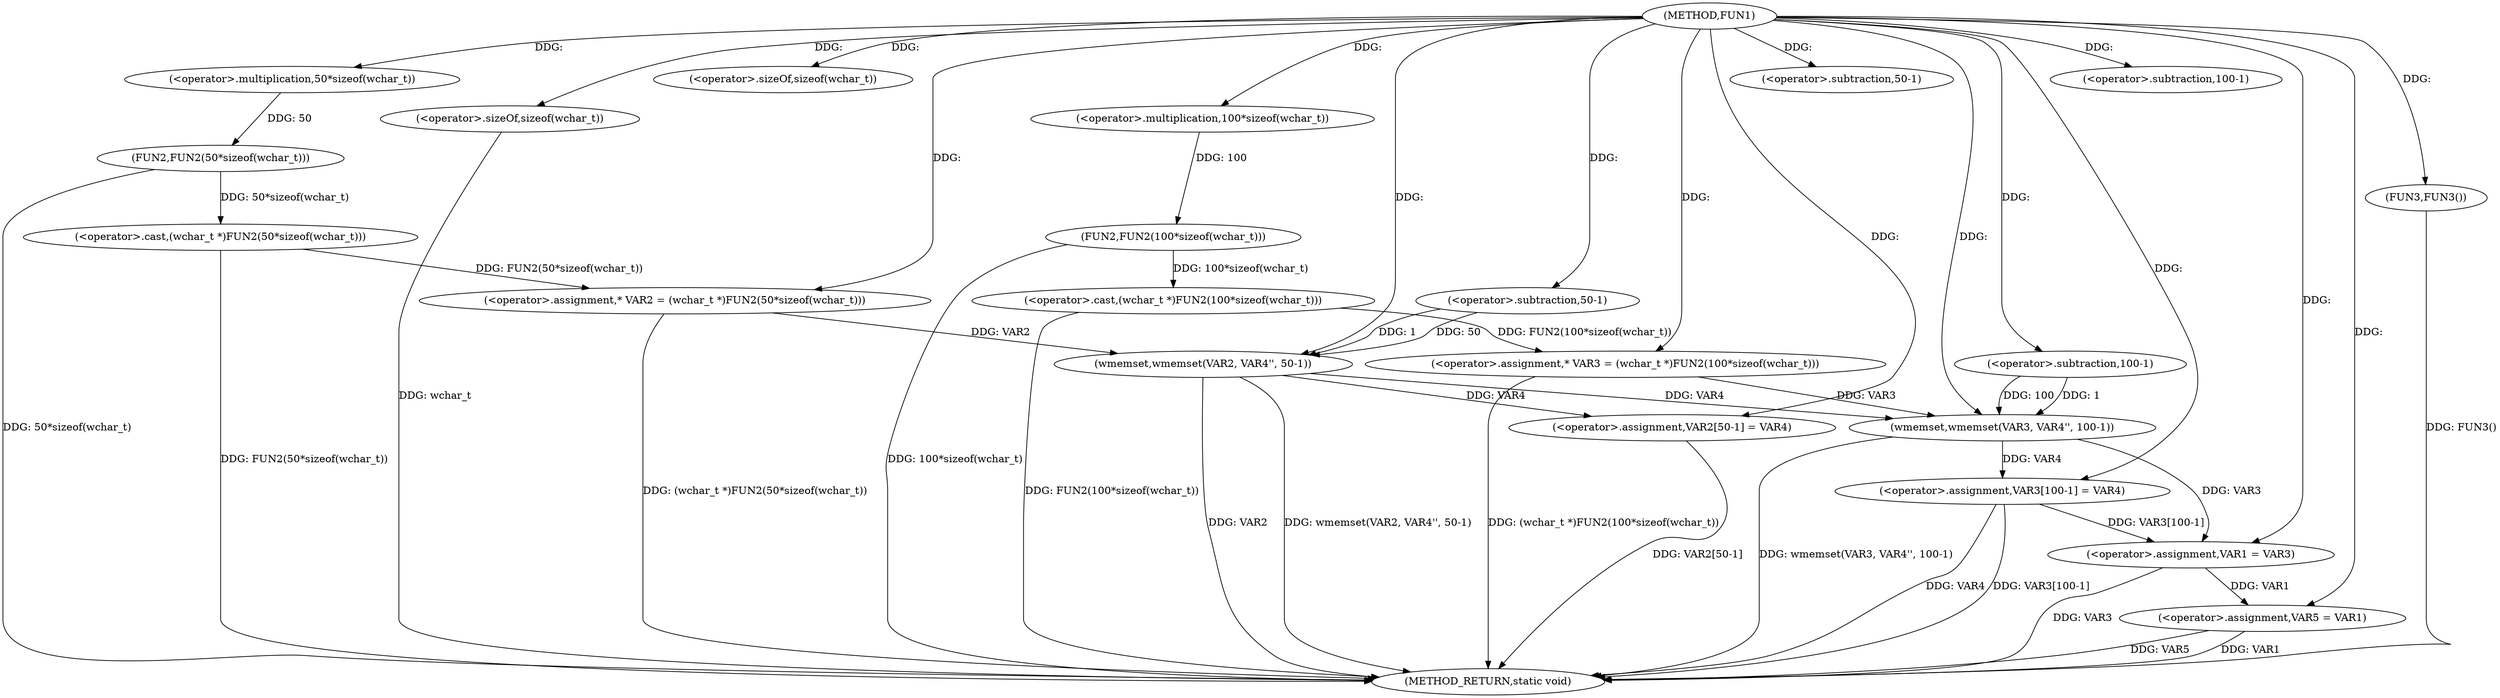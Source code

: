 digraph FUN1 {  
"1000100" [label = "(METHOD,FUN1)" ]
"1000156" [label = "(METHOD_RETURN,static void)" ]
"1000104" [label = "(<operator>.assignment,* VAR2 = (wchar_t *)FUN2(50*sizeof(wchar_t)))" ]
"1000106" [label = "(<operator>.cast,(wchar_t *)FUN2(50*sizeof(wchar_t)))" ]
"1000108" [label = "(FUN2,FUN2(50*sizeof(wchar_t)))" ]
"1000109" [label = "(<operator>.multiplication,50*sizeof(wchar_t))" ]
"1000111" [label = "(<operator>.sizeOf,sizeof(wchar_t))" ]
"1000114" [label = "(<operator>.assignment,* VAR3 = (wchar_t *)FUN2(100*sizeof(wchar_t)))" ]
"1000116" [label = "(<operator>.cast,(wchar_t *)FUN2(100*sizeof(wchar_t)))" ]
"1000118" [label = "(FUN2,FUN2(100*sizeof(wchar_t)))" ]
"1000119" [label = "(<operator>.multiplication,100*sizeof(wchar_t))" ]
"1000121" [label = "(<operator>.sizeOf,sizeof(wchar_t))" ]
"1000123" [label = "(wmemset,wmemset(VAR2, VAR4'', 50-1))" ]
"1000126" [label = "(<operator>.subtraction,50-1)" ]
"1000129" [label = "(<operator>.assignment,VAR2[50-1] = VAR4)" ]
"1000132" [label = "(<operator>.subtraction,50-1)" ]
"1000136" [label = "(wmemset,wmemset(VAR3, VAR4'', 100-1))" ]
"1000139" [label = "(<operator>.subtraction,100-1)" ]
"1000142" [label = "(<operator>.assignment,VAR3[100-1] = VAR4)" ]
"1000145" [label = "(<operator>.subtraction,100-1)" ]
"1000149" [label = "(<operator>.assignment,VAR1 = VAR3)" ]
"1000152" [label = "(<operator>.assignment,VAR5 = VAR1)" ]
"1000155" [label = "(FUN3,FUN3())" ]
  "1000129" -> "1000156"  [ label = "DDG: VAR2[50-1]"] 
  "1000106" -> "1000156"  [ label = "DDG: FUN2(50*sizeof(wchar_t))"] 
  "1000149" -> "1000156"  [ label = "DDG: VAR3"] 
  "1000152" -> "1000156"  [ label = "DDG: VAR5"] 
  "1000116" -> "1000156"  [ label = "DDG: FUN2(100*sizeof(wchar_t))"] 
  "1000152" -> "1000156"  [ label = "DDG: VAR1"] 
  "1000118" -> "1000156"  [ label = "DDG: 100*sizeof(wchar_t)"] 
  "1000114" -> "1000156"  [ label = "DDG: (wchar_t *)FUN2(100*sizeof(wchar_t))"] 
  "1000123" -> "1000156"  [ label = "DDG: VAR2"] 
  "1000123" -> "1000156"  [ label = "DDG: wmemset(VAR2, VAR4'', 50-1)"] 
  "1000155" -> "1000156"  [ label = "DDG: FUN3()"] 
  "1000142" -> "1000156"  [ label = "DDG: VAR4"] 
  "1000142" -> "1000156"  [ label = "DDG: VAR3[100-1]"] 
  "1000136" -> "1000156"  [ label = "DDG: wmemset(VAR3, VAR4'', 100-1)"] 
  "1000121" -> "1000156"  [ label = "DDG: wchar_t"] 
  "1000104" -> "1000156"  [ label = "DDG: (wchar_t *)FUN2(50*sizeof(wchar_t))"] 
  "1000108" -> "1000156"  [ label = "DDG: 50*sizeof(wchar_t)"] 
  "1000106" -> "1000104"  [ label = "DDG: FUN2(50*sizeof(wchar_t))"] 
  "1000100" -> "1000104"  [ label = "DDG: "] 
  "1000108" -> "1000106"  [ label = "DDG: 50*sizeof(wchar_t)"] 
  "1000109" -> "1000108"  [ label = "DDG: 50"] 
  "1000100" -> "1000109"  [ label = "DDG: "] 
  "1000100" -> "1000111"  [ label = "DDG: "] 
  "1000116" -> "1000114"  [ label = "DDG: FUN2(100*sizeof(wchar_t))"] 
  "1000100" -> "1000114"  [ label = "DDG: "] 
  "1000118" -> "1000116"  [ label = "DDG: 100*sizeof(wchar_t)"] 
  "1000119" -> "1000118"  [ label = "DDG: 100"] 
  "1000100" -> "1000119"  [ label = "DDG: "] 
  "1000100" -> "1000121"  [ label = "DDG: "] 
  "1000104" -> "1000123"  [ label = "DDG: VAR2"] 
  "1000100" -> "1000123"  [ label = "DDG: "] 
  "1000126" -> "1000123"  [ label = "DDG: 50"] 
  "1000126" -> "1000123"  [ label = "DDG: 1"] 
  "1000100" -> "1000126"  [ label = "DDG: "] 
  "1000123" -> "1000129"  [ label = "DDG: VAR4"] 
  "1000100" -> "1000129"  [ label = "DDG: "] 
  "1000100" -> "1000132"  [ label = "DDG: "] 
  "1000114" -> "1000136"  [ label = "DDG: VAR3"] 
  "1000100" -> "1000136"  [ label = "DDG: "] 
  "1000123" -> "1000136"  [ label = "DDG: VAR4"] 
  "1000139" -> "1000136"  [ label = "DDG: 100"] 
  "1000139" -> "1000136"  [ label = "DDG: 1"] 
  "1000100" -> "1000139"  [ label = "DDG: "] 
  "1000136" -> "1000142"  [ label = "DDG: VAR4"] 
  "1000100" -> "1000142"  [ label = "DDG: "] 
  "1000100" -> "1000145"  [ label = "DDG: "] 
  "1000142" -> "1000149"  [ label = "DDG: VAR3[100-1]"] 
  "1000136" -> "1000149"  [ label = "DDG: VAR3"] 
  "1000100" -> "1000149"  [ label = "DDG: "] 
  "1000149" -> "1000152"  [ label = "DDG: VAR1"] 
  "1000100" -> "1000152"  [ label = "DDG: "] 
  "1000100" -> "1000155"  [ label = "DDG: "] 
}
